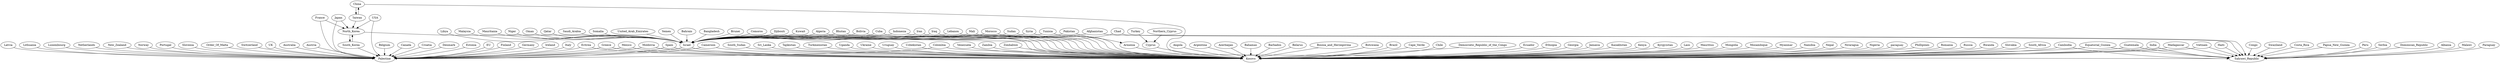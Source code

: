 //Omitted Sau Tome and Principe, Saint Vincent and the Grenadines, Trinidad and Tobago, Burundi, Benin, Guinea-Bissau, Togo, Seychelles, Grenada,Dominica, Saint_Lucia, Tuvalu,Kiribati,Nauru,Solomon_Islands,BurkinaFaso,St.Kitts_and_Nevis,Antigua and Barbuda, Barbados. Basically all the really tiny countries aren't included.

digraph unrecognized_countries
{
	China->Taiwan;
	Taiwan->China;

	Pakistan->Armenia;
	{Northern_Cyprus, Turkey}->Cyprus
	
		
	{Afghanistan, Algeria, Bahrain, Bangladesh, Bhutan, Bolivia, Brunei, Chad, Comoros, Cuba, Djibouti, Indonesia, Iran, Iraq, North_Korea, Kuwait, Lebanon, Libya, Malaysia, Mali, Mauritania, Morocco, Niger, Oman, Pakistan, Qatar, Saudi_Arabia, Somalia, Sudan, Syria, Tunisia, United_Arab_Emirates, Yemen}->Israel;

	{Australia,Austria,Belgium,Cameroon,Canada,Colombia,Croatia,Denmark,Eritrea,Estonia,EU,Finland,France,Germany,Greece,Ireland,Israel,Italy,Japan,South_Korea,Latvia,Lithuania,Luxembourg,Mexico,Moldovia,Netherlands,New_Zealand,Norway,Portugal,Slovenia,Order_Of_Malta,Spain,Switzerland,UK,USA}->Palestine;

	{Algeria,Angola,Argentina,Armenia,Azerbaijan,Bahamas,Barbados,Belarus,Bhutan,Bolivia,Bosnia_and_Herzegovina,Botswana,Brazil,
Cambodia,Cameroon,Cape_Verde,Chile,China,Democratic_Republic_of_the_Congo,Cuba,Cyprus,Ecuador,Equatorial_Guinea,Eritrea,Ethiopia,Georgia,Greece,Guatemala,India,Indonesia,Iran,Iraq,Israel,Jamaica,Kazakhstan,Kenya,Kyrgyzstan,Laos,Lebanon,Madagascar,Mali,Mauritius,Mexico,Moldovia,Mongolia,Morocco,Mozambique,Myanmar,Namibia,Nepal,Niraragua,Nigeria,paraguay,Phillipines,Romania,Russia,Rwanda,Slovakia,South_Africa,South_Sudan,Spain,Sri_Lanka,Sudan,Syria,Tajikistan,Tunisia,Turkmenistan,Uganda,Ukraine,Uruguay,Uzbekistan,Venezuela,Vietnam,Zambia,Zimbabwe}->Kosovo;

{Madagascar,Congo,Equatorial_Guinea,Vietnam,Cambodia,Afghanistan,Swaziland,Chad,Costa_Rica,Papua_New_Guinea,Peru,Serbia,Colombia,India,Guatemala,Dominican_Republic,Albania,Malawi,Paraguay,Haiti}->Sahrawi_Republic;




North_Korea->South_Korea;
{South_Korea, France, Japan, USA, Taiwan}->North_Korea;



}
